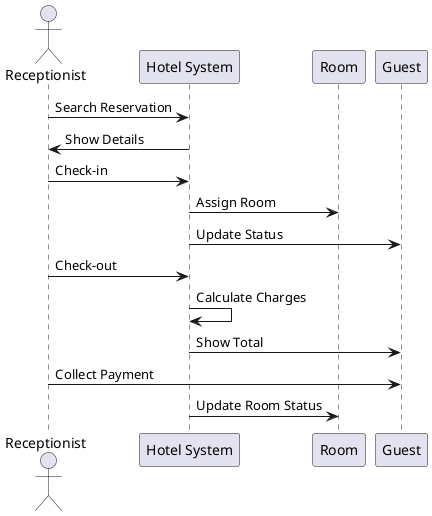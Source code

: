 @startuml
actor Receptionist
participant "Hotel System" as System
participant Room
participant Guest

Receptionist -> System: Search Reservation
System -> Receptionist: Show Details

Receptionist -> System: Check-in
System -> Room: Assign Room
System -> Guest: Update Status

Receptionist -> System: Check-out
System -> System: Calculate Charges
System -> Guest: Show Total
Receptionist -> Guest: Collect Payment
System -> Room: Update Room Status
@enduml

